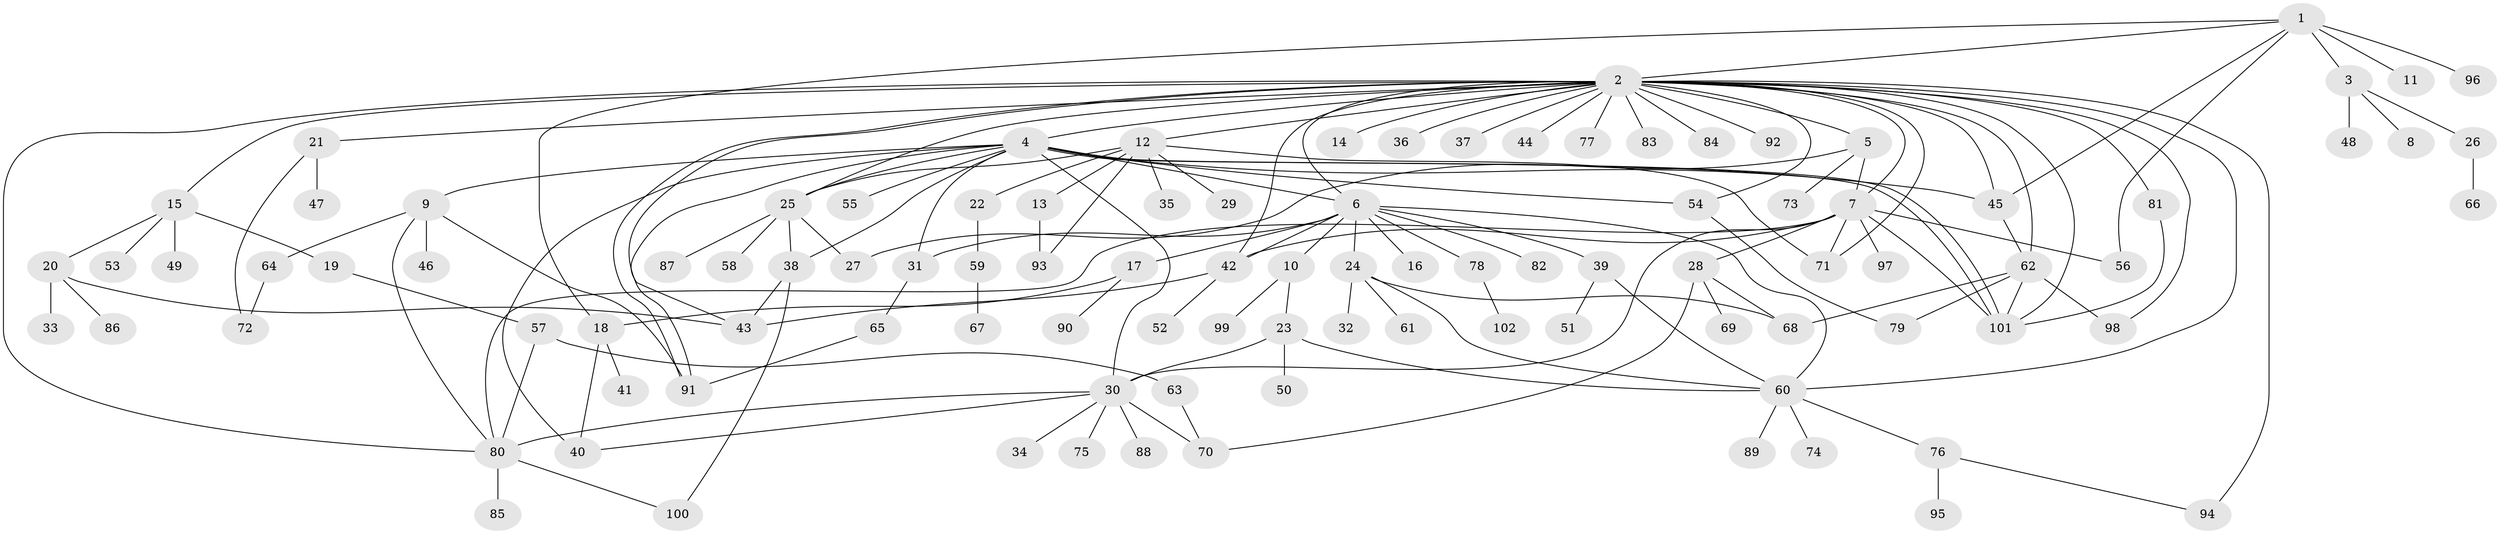 // coarse degree distribution, {4: 0.25806451612903225, 18: 0.03225806451612903, 2: 0.25806451612903225, 8: 0.03225806451612903, 9: 0.03225806451612903, 3: 0.16129032258064516, 1: 0.0967741935483871, 5: 0.03225806451612903, 6: 0.0967741935483871}
// Generated by graph-tools (version 1.1) at 2025/50/03/04/25 22:50:21]
// undirected, 102 vertices, 151 edges
graph export_dot {
  node [color=gray90,style=filled];
  1;
  2;
  3;
  4;
  5;
  6;
  7;
  8;
  9;
  10;
  11;
  12;
  13;
  14;
  15;
  16;
  17;
  18;
  19;
  20;
  21;
  22;
  23;
  24;
  25;
  26;
  27;
  28;
  29;
  30;
  31;
  32;
  33;
  34;
  35;
  36;
  37;
  38;
  39;
  40;
  41;
  42;
  43;
  44;
  45;
  46;
  47;
  48;
  49;
  50;
  51;
  52;
  53;
  54;
  55;
  56;
  57;
  58;
  59;
  60;
  61;
  62;
  63;
  64;
  65;
  66;
  67;
  68;
  69;
  70;
  71;
  72;
  73;
  74;
  75;
  76;
  77;
  78;
  79;
  80;
  81;
  82;
  83;
  84;
  85;
  86;
  87;
  88;
  89;
  90;
  91;
  92;
  93;
  94;
  95;
  96;
  97;
  98;
  99;
  100;
  101;
  102;
  1 -- 2;
  1 -- 3;
  1 -- 11;
  1 -- 18;
  1 -- 45;
  1 -- 56;
  1 -- 96;
  2 -- 4;
  2 -- 5;
  2 -- 6;
  2 -- 7;
  2 -- 12;
  2 -- 14;
  2 -- 15;
  2 -- 21;
  2 -- 25;
  2 -- 36;
  2 -- 37;
  2 -- 42;
  2 -- 44;
  2 -- 45;
  2 -- 54;
  2 -- 60;
  2 -- 62;
  2 -- 71;
  2 -- 77;
  2 -- 80;
  2 -- 81;
  2 -- 83;
  2 -- 84;
  2 -- 91;
  2 -- 91;
  2 -- 92;
  2 -- 94;
  2 -- 98;
  2 -- 101;
  3 -- 8;
  3 -- 26;
  3 -- 48;
  4 -- 6;
  4 -- 9;
  4 -- 25;
  4 -- 30;
  4 -- 31;
  4 -- 38;
  4 -- 40;
  4 -- 43;
  4 -- 45;
  4 -- 54;
  4 -- 55;
  4 -- 101;
  4 -- 101;
  5 -- 7;
  5 -- 27;
  5 -- 73;
  6 -- 10;
  6 -- 16;
  6 -- 17;
  6 -- 24;
  6 -- 31;
  6 -- 39;
  6 -- 42;
  6 -- 60;
  6 -- 78;
  6 -- 82;
  7 -- 28;
  7 -- 30;
  7 -- 42;
  7 -- 56;
  7 -- 71;
  7 -- 80;
  7 -- 97;
  7 -- 101;
  9 -- 46;
  9 -- 64;
  9 -- 80;
  9 -- 91;
  10 -- 23;
  10 -- 99;
  12 -- 13;
  12 -- 22;
  12 -- 25;
  12 -- 29;
  12 -- 35;
  12 -- 71;
  12 -- 93;
  13 -- 93;
  15 -- 19;
  15 -- 20;
  15 -- 49;
  15 -- 53;
  17 -- 18;
  17 -- 90;
  18 -- 40;
  18 -- 41;
  19 -- 57;
  20 -- 33;
  20 -- 43;
  20 -- 86;
  21 -- 47;
  21 -- 72;
  22 -- 59;
  23 -- 30;
  23 -- 50;
  23 -- 60;
  24 -- 32;
  24 -- 60;
  24 -- 61;
  24 -- 68;
  25 -- 27;
  25 -- 38;
  25 -- 58;
  25 -- 87;
  26 -- 66;
  28 -- 68;
  28 -- 69;
  28 -- 70;
  30 -- 34;
  30 -- 40;
  30 -- 70;
  30 -- 75;
  30 -- 80;
  30 -- 88;
  31 -- 65;
  38 -- 43;
  38 -- 100;
  39 -- 51;
  39 -- 60;
  42 -- 43;
  42 -- 52;
  45 -- 62;
  54 -- 79;
  57 -- 63;
  57 -- 80;
  59 -- 67;
  60 -- 74;
  60 -- 76;
  60 -- 89;
  62 -- 68;
  62 -- 79;
  62 -- 98;
  62 -- 101;
  63 -- 70;
  64 -- 72;
  65 -- 91;
  76 -- 94;
  76 -- 95;
  78 -- 102;
  80 -- 85;
  80 -- 100;
  81 -- 101;
}
